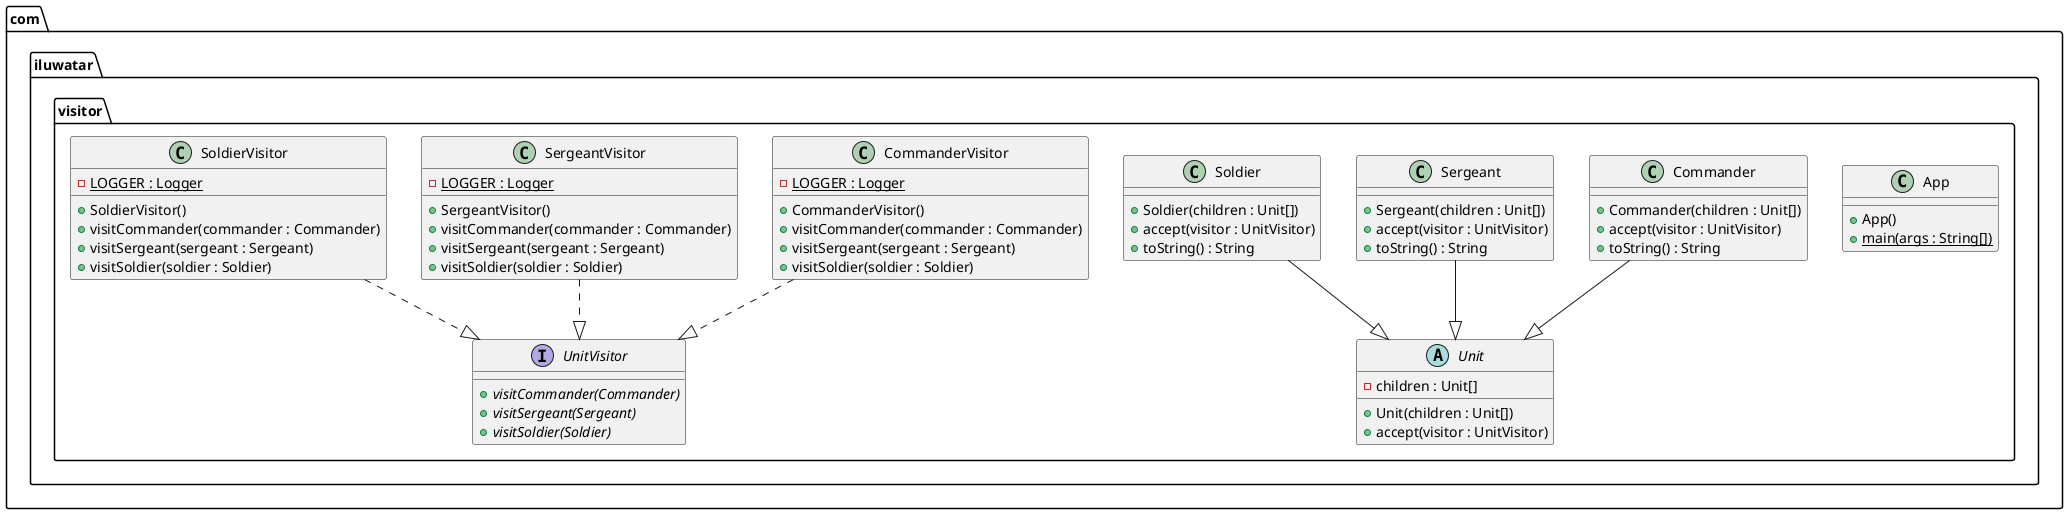 @startuml
package com.iluwatar.visitor {
  class App {
    + App()
    + main(args : String[]) {static}
  }
  class Commander {
    + Commander(children : Unit[])
    + accept(visitor : UnitVisitor)
    + toString() : String
  }
  class CommanderVisitor {
    - LOGGER : Logger {static}
    + CommanderVisitor()
    + visitCommander(commander : Commander)
    + visitSergeant(sergeant : Sergeant)
    + visitSoldier(soldier : Soldier)
  }
  class Sergeant {
    + Sergeant(children : Unit[])
    + accept(visitor : UnitVisitor)
    + toString() : String
  }
  class SergeantVisitor {
    - LOGGER : Logger {static}
    + SergeantVisitor()
    + visitCommander(commander : Commander)
    + visitSergeant(sergeant : Sergeant)
    + visitSoldier(soldier : Soldier)
  }
  class Soldier {
    + Soldier(children : Unit[])
    + accept(visitor : UnitVisitor)
    + toString() : String
  }
  class SoldierVisitor {
    - LOGGER : Logger {static}
    + SoldierVisitor()
    + visitCommander(commander : Commander)
    + visitSergeant(sergeant : Sergeant)
    + visitSoldier(soldier : Soldier)
  }
  abstract class Unit {
    - children : Unit[]
    + Unit(children : Unit[])
    + accept(visitor : UnitVisitor)
  }
  interface UnitVisitor {
    + visitCommander(Commander) {abstract}
    + visitSergeant(Sergeant) {abstract}
    + visitSoldier(Soldier) {abstract}
  }
}
Commander --|> Unit 
CommanderVisitor ..|> UnitVisitor 
Sergeant --|> Unit 
SergeantVisitor ..|> UnitVisitor 
Soldier --|> Unit 
SoldierVisitor ..|> UnitVisitor 
@enduml